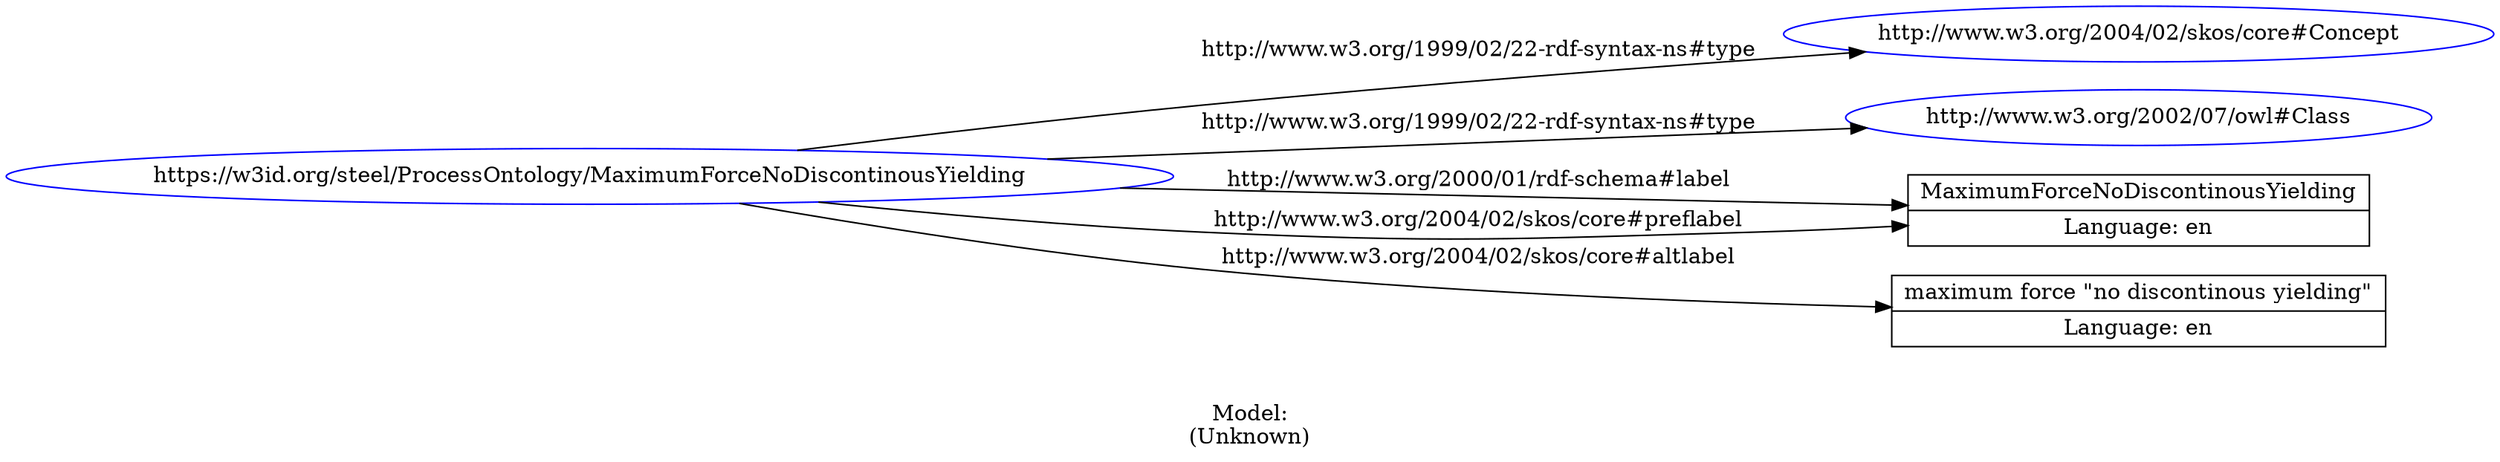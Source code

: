 digraph {
	rankdir = LR;
	charset="utf-8";

	"Rhttps://w3id.org/steel/ProcessOntology/MaximumForceNoDiscontinousYielding" -> "Rhttp://www.w3.org/2004/02/skos/core#Concept" [ label="http://www.w3.org/1999/02/22-rdf-syntax-ns#type" ];
	"Rhttps://w3id.org/steel/ProcessOntology/MaximumForceNoDiscontinousYielding" -> "Rhttp://www.w3.org/2002/07/owl#Class" [ label="http://www.w3.org/1999/02/22-rdf-syntax-ns#type" ];
	"Rhttps://w3id.org/steel/ProcessOntology/MaximumForceNoDiscontinousYielding" -> "LMaximumForceNoDiscontinousYielding|Language: en" [ label="http://www.w3.org/2000/01/rdf-schema#label" ];
	"Rhttps://w3id.org/steel/ProcessOntology/MaximumForceNoDiscontinousYielding" -> "Lmaximum force \"no discontinous yielding\"|Language: en" [ label="http://www.w3.org/2004/02/skos/core#altlabel" ];
	"Rhttps://w3id.org/steel/ProcessOntology/MaximumForceNoDiscontinousYielding" -> "LMaximumForceNoDiscontinousYielding|Language: en" [ label="http://www.w3.org/2004/02/skos/core#preflabel" ];

	// Resources
	"Rhttps://w3id.org/steel/ProcessOntology/MaximumForceNoDiscontinousYielding" [ label="https://w3id.org/steel/ProcessOntology/MaximumForceNoDiscontinousYielding", shape = ellipse, color = blue ];
	"Rhttp://www.w3.org/2004/02/skos/core#Concept" [ label="http://www.w3.org/2004/02/skos/core#Concept", shape = ellipse, color = blue ];
	"Rhttp://www.w3.org/2002/07/owl#Class" [ label="http://www.w3.org/2002/07/owl#Class", shape = ellipse, color = blue ];

	// Anonymous nodes

	// Literals
	"LMaximumForceNoDiscontinousYielding|Language: en" [ label="MaximumForceNoDiscontinousYielding|Language: en", shape = record ];
	"Lmaximum force \"no discontinous yielding\"|Language: en" [ label="maximum force \"no discontinous yielding\"|Language: en", shape = record ];

	label="\n\nModel:\n(Unknown)";
}
